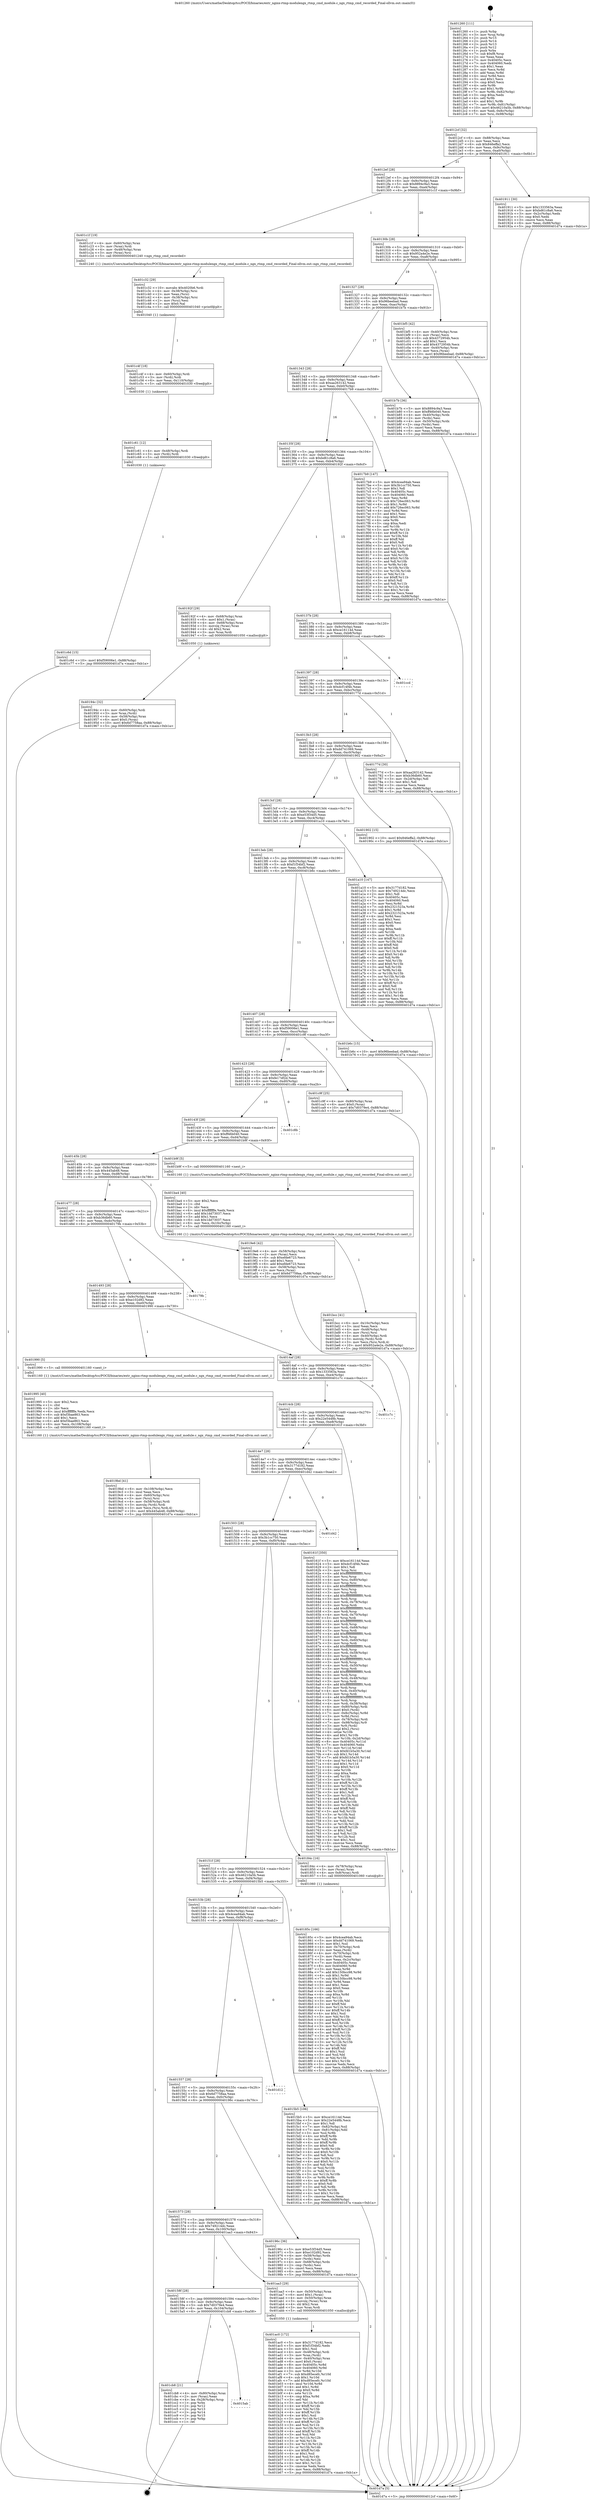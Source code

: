 digraph "0x401260" {
  label = "0x401260 (/mnt/c/Users/mathe/Desktop/tcc/POCII/binaries/extr_nginx-rtmp-modulengx_rtmp_cmd_module.c_ngx_rtmp_cmd_recorded_Final-ollvm.out::main(0))"
  labelloc = "t"
  node[shape=record]

  Entry [label="",width=0.3,height=0.3,shape=circle,fillcolor=black,style=filled]
  "0x4012cf" [label="{
     0x4012cf [32]\l
     | [instrs]\l
     &nbsp;&nbsp;0x4012cf \<+6\>: mov -0x88(%rbp),%eax\l
     &nbsp;&nbsp;0x4012d5 \<+2\>: mov %eax,%ecx\l
     &nbsp;&nbsp;0x4012d7 \<+6\>: sub $0x846effa2,%ecx\l
     &nbsp;&nbsp;0x4012dd \<+6\>: mov %eax,-0x9c(%rbp)\l
     &nbsp;&nbsp;0x4012e3 \<+6\>: mov %ecx,-0xa0(%rbp)\l
     &nbsp;&nbsp;0x4012e9 \<+6\>: je 0000000000401911 \<main+0x6b1\>\l
  }"]
  "0x401911" [label="{
     0x401911 [30]\l
     | [instrs]\l
     &nbsp;&nbsp;0x401911 \<+5\>: mov $0x1333563a,%eax\l
     &nbsp;&nbsp;0x401916 \<+5\>: mov $0xbd61c8a6,%ecx\l
     &nbsp;&nbsp;0x40191b \<+3\>: mov -0x2c(%rbp),%edx\l
     &nbsp;&nbsp;0x40191e \<+3\>: cmp $0x0,%edx\l
     &nbsp;&nbsp;0x401921 \<+3\>: cmove %ecx,%eax\l
     &nbsp;&nbsp;0x401924 \<+6\>: mov %eax,-0x88(%rbp)\l
     &nbsp;&nbsp;0x40192a \<+5\>: jmp 0000000000401d7a \<main+0xb1a\>\l
  }"]
  "0x4012ef" [label="{
     0x4012ef [28]\l
     | [instrs]\l
     &nbsp;&nbsp;0x4012ef \<+5\>: jmp 00000000004012f4 \<main+0x94\>\l
     &nbsp;&nbsp;0x4012f4 \<+6\>: mov -0x9c(%rbp),%eax\l
     &nbsp;&nbsp;0x4012fa \<+5\>: sub $0x8894c9a3,%eax\l
     &nbsp;&nbsp;0x4012ff \<+6\>: mov %eax,-0xa4(%rbp)\l
     &nbsp;&nbsp;0x401305 \<+6\>: je 0000000000401c1f \<main+0x9bf\>\l
  }"]
  Exit [label="",width=0.3,height=0.3,shape=circle,fillcolor=black,style=filled,peripheries=2]
  "0x401c1f" [label="{
     0x401c1f [19]\l
     | [instrs]\l
     &nbsp;&nbsp;0x401c1f \<+4\>: mov -0x60(%rbp),%rax\l
     &nbsp;&nbsp;0x401c23 \<+3\>: mov (%rax),%rdi\l
     &nbsp;&nbsp;0x401c26 \<+4\>: mov -0x48(%rbp),%rax\l
     &nbsp;&nbsp;0x401c2a \<+3\>: mov (%rax),%rsi\l
     &nbsp;&nbsp;0x401c2d \<+5\>: call 0000000000401240 \<ngx_rtmp_cmd_recorded\>\l
     | [calls]\l
     &nbsp;&nbsp;0x401240 \{1\} (/mnt/c/Users/mathe/Desktop/tcc/POCII/binaries/extr_nginx-rtmp-modulengx_rtmp_cmd_module.c_ngx_rtmp_cmd_recorded_Final-ollvm.out::ngx_rtmp_cmd_recorded)\l
  }"]
  "0x40130b" [label="{
     0x40130b [28]\l
     | [instrs]\l
     &nbsp;&nbsp;0x40130b \<+5\>: jmp 0000000000401310 \<main+0xb0\>\l
     &nbsp;&nbsp;0x401310 \<+6\>: mov -0x9c(%rbp),%eax\l
     &nbsp;&nbsp;0x401316 \<+5\>: sub $0x952a4e2e,%eax\l
     &nbsp;&nbsp;0x40131b \<+6\>: mov %eax,-0xa8(%rbp)\l
     &nbsp;&nbsp;0x401321 \<+6\>: je 0000000000401bf5 \<main+0x995\>\l
  }"]
  "0x4015ab" [label="{
     0x4015ab\l
  }", style=dashed]
  "0x401bf5" [label="{
     0x401bf5 [42]\l
     | [instrs]\l
     &nbsp;&nbsp;0x401bf5 \<+4\>: mov -0x40(%rbp),%rax\l
     &nbsp;&nbsp;0x401bf9 \<+2\>: mov (%rax),%ecx\l
     &nbsp;&nbsp;0x401bfb \<+6\>: sub $0x4372954b,%ecx\l
     &nbsp;&nbsp;0x401c01 \<+3\>: add $0x1,%ecx\l
     &nbsp;&nbsp;0x401c04 \<+6\>: add $0x4372954b,%ecx\l
     &nbsp;&nbsp;0x401c0a \<+4\>: mov -0x40(%rbp),%rax\l
     &nbsp;&nbsp;0x401c0e \<+2\>: mov %ecx,(%rax)\l
     &nbsp;&nbsp;0x401c10 \<+10\>: movl $0x96beebad,-0x88(%rbp)\l
     &nbsp;&nbsp;0x401c1a \<+5\>: jmp 0000000000401d7a \<main+0xb1a\>\l
  }"]
  "0x401327" [label="{
     0x401327 [28]\l
     | [instrs]\l
     &nbsp;&nbsp;0x401327 \<+5\>: jmp 000000000040132c \<main+0xcc\>\l
     &nbsp;&nbsp;0x40132c \<+6\>: mov -0x9c(%rbp),%eax\l
     &nbsp;&nbsp;0x401332 \<+5\>: sub $0x96beebad,%eax\l
     &nbsp;&nbsp;0x401337 \<+6\>: mov %eax,-0xac(%rbp)\l
     &nbsp;&nbsp;0x40133d \<+6\>: je 0000000000401b7b \<main+0x91b\>\l
  }"]
  "0x401cb8" [label="{
     0x401cb8 [21]\l
     | [instrs]\l
     &nbsp;&nbsp;0x401cb8 \<+4\>: mov -0x80(%rbp),%rax\l
     &nbsp;&nbsp;0x401cbc \<+2\>: mov (%rax),%eax\l
     &nbsp;&nbsp;0x401cbe \<+4\>: lea -0x28(%rbp),%rsp\l
     &nbsp;&nbsp;0x401cc2 \<+1\>: pop %rbx\l
     &nbsp;&nbsp;0x401cc3 \<+2\>: pop %r12\l
     &nbsp;&nbsp;0x401cc5 \<+2\>: pop %r13\l
     &nbsp;&nbsp;0x401cc7 \<+2\>: pop %r14\l
     &nbsp;&nbsp;0x401cc9 \<+2\>: pop %r15\l
     &nbsp;&nbsp;0x401ccb \<+1\>: pop %rbp\l
     &nbsp;&nbsp;0x401ccc \<+1\>: ret\l
  }"]
  "0x401b7b" [label="{
     0x401b7b [36]\l
     | [instrs]\l
     &nbsp;&nbsp;0x401b7b \<+5\>: mov $0x8894c9a3,%eax\l
     &nbsp;&nbsp;0x401b80 \<+5\>: mov $0xff46b040,%ecx\l
     &nbsp;&nbsp;0x401b85 \<+4\>: mov -0x40(%rbp),%rdx\l
     &nbsp;&nbsp;0x401b89 \<+2\>: mov (%rdx),%esi\l
     &nbsp;&nbsp;0x401b8b \<+4\>: mov -0x50(%rbp),%rdx\l
     &nbsp;&nbsp;0x401b8f \<+2\>: cmp (%rdx),%esi\l
     &nbsp;&nbsp;0x401b91 \<+3\>: cmovl %ecx,%eax\l
     &nbsp;&nbsp;0x401b94 \<+6\>: mov %eax,-0x88(%rbp)\l
     &nbsp;&nbsp;0x401b9a \<+5\>: jmp 0000000000401d7a \<main+0xb1a\>\l
  }"]
  "0x401343" [label="{
     0x401343 [28]\l
     | [instrs]\l
     &nbsp;&nbsp;0x401343 \<+5\>: jmp 0000000000401348 \<main+0xe8\>\l
     &nbsp;&nbsp;0x401348 \<+6\>: mov -0x9c(%rbp),%eax\l
     &nbsp;&nbsp;0x40134e \<+5\>: sub $0xaa263142,%eax\l
     &nbsp;&nbsp;0x401353 \<+6\>: mov %eax,-0xb0(%rbp)\l
     &nbsp;&nbsp;0x401359 \<+6\>: je 00000000004017b9 \<main+0x559\>\l
  }"]
  "0x401c6d" [label="{
     0x401c6d [15]\l
     | [instrs]\l
     &nbsp;&nbsp;0x401c6d \<+10\>: movl $0xf59006e1,-0x88(%rbp)\l
     &nbsp;&nbsp;0x401c77 \<+5\>: jmp 0000000000401d7a \<main+0xb1a\>\l
  }"]
  "0x4017b9" [label="{
     0x4017b9 [147]\l
     | [instrs]\l
     &nbsp;&nbsp;0x4017b9 \<+5\>: mov $0x4cea94ab,%eax\l
     &nbsp;&nbsp;0x4017be \<+5\>: mov $0x3b1cc750,%ecx\l
     &nbsp;&nbsp;0x4017c3 \<+2\>: mov $0x1,%dl\l
     &nbsp;&nbsp;0x4017c5 \<+7\>: mov 0x40405c,%esi\l
     &nbsp;&nbsp;0x4017cc \<+7\>: mov 0x404060,%edi\l
     &nbsp;&nbsp;0x4017d3 \<+3\>: mov %esi,%r8d\l
     &nbsp;&nbsp;0x4017d6 \<+7\>: sub $0x726ec063,%r8d\l
     &nbsp;&nbsp;0x4017dd \<+4\>: sub $0x1,%r8d\l
     &nbsp;&nbsp;0x4017e1 \<+7\>: add $0x726ec063,%r8d\l
     &nbsp;&nbsp;0x4017e8 \<+4\>: imul %r8d,%esi\l
     &nbsp;&nbsp;0x4017ec \<+3\>: and $0x1,%esi\l
     &nbsp;&nbsp;0x4017ef \<+3\>: cmp $0x0,%esi\l
     &nbsp;&nbsp;0x4017f2 \<+4\>: sete %r9b\l
     &nbsp;&nbsp;0x4017f6 \<+3\>: cmp $0xa,%edi\l
     &nbsp;&nbsp;0x4017f9 \<+4\>: setl %r10b\l
     &nbsp;&nbsp;0x4017fd \<+3\>: mov %r9b,%r11b\l
     &nbsp;&nbsp;0x401800 \<+4\>: xor $0xff,%r11b\l
     &nbsp;&nbsp;0x401804 \<+3\>: mov %r10b,%bl\l
     &nbsp;&nbsp;0x401807 \<+3\>: xor $0xff,%bl\l
     &nbsp;&nbsp;0x40180a \<+3\>: xor $0x0,%dl\l
     &nbsp;&nbsp;0x40180d \<+3\>: mov %r11b,%r14b\l
     &nbsp;&nbsp;0x401810 \<+4\>: and $0x0,%r14b\l
     &nbsp;&nbsp;0x401814 \<+3\>: and %dl,%r9b\l
     &nbsp;&nbsp;0x401817 \<+3\>: mov %bl,%r15b\l
     &nbsp;&nbsp;0x40181a \<+4\>: and $0x0,%r15b\l
     &nbsp;&nbsp;0x40181e \<+3\>: and %dl,%r10b\l
     &nbsp;&nbsp;0x401821 \<+3\>: or %r9b,%r14b\l
     &nbsp;&nbsp;0x401824 \<+3\>: or %r10b,%r15b\l
     &nbsp;&nbsp;0x401827 \<+3\>: xor %r15b,%r14b\l
     &nbsp;&nbsp;0x40182a \<+3\>: or %bl,%r11b\l
     &nbsp;&nbsp;0x40182d \<+4\>: xor $0xff,%r11b\l
     &nbsp;&nbsp;0x401831 \<+3\>: or $0x0,%dl\l
     &nbsp;&nbsp;0x401834 \<+3\>: and %dl,%r11b\l
     &nbsp;&nbsp;0x401837 \<+3\>: or %r11b,%r14b\l
     &nbsp;&nbsp;0x40183a \<+4\>: test $0x1,%r14b\l
     &nbsp;&nbsp;0x40183e \<+3\>: cmovne %ecx,%eax\l
     &nbsp;&nbsp;0x401841 \<+6\>: mov %eax,-0x88(%rbp)\l
     &nbsp;&nbsp;0x401847 \<+5\>: jmp 0000000000401d7a \<main+0xb1a\>\l
  }"]
  "0x40135f" [label="{
     0x40135f [28]\l
     | [instrs]\l
     &nbsp;&nbsp;0x40135f \<+5\>: jmp 0000000000401364 \<main+0x104\>\l
     &nbsp;&nbsp;0x401364 \<+6\>: mov -0x9c(%rbp),%eax\l
     &nbsp;&nbsp;0x40136a \<+5\>: sub $0xbd61c8a6,%eax\l
     &nbsp;&nbsp;0x40136f \<+6\>: mov %eax,-0xb4(%rbp)\l
     &nbsp;&nbsp;0x401375 \<+6\>: je 000000000040192f \<main+0x6cf\>\l
  }"]
  "0x401c61" [label="{
     0x401c61 [12]\l
     | [instrs]\l
     &nbsp;&nbsp;0x401c61 \<+4\>: mov -0x48(%rbp),%rdi\l
     &nbsp;&nbsp;0x401c65 \<+3\>: mov (%rdi),%rdi\l
     &nbsp;&nbsp;0x401c68 \<+5\>: call 0000000000401030 \<free@plt\>\l
     | [calls]\l
     &nbsp;&nbsp;0x401030 \{1\} (unknown)\l
  }"]
  "0x40192f" [label="{
     0x40192f [29]\l
     | [instrs]\l
     &nbsp;&nbsp;0x40192f \<+4\>: mov -0x68(%rbp),%rax\l
     &nbsp;&nbsp;0x401933 \<+6\>: movl $0x1,(%rax)\l
     &nbsp;&nbsp;0x401939 \<+4\>: mov -0x68(%rbp),%rax\l
     &nbsp;&nbsp;0x40193d \<+3\>: movslq (%rax),%rax\l
     &nbsp;&nbsp;0x401940 \<+4\>: shl $0x2,%rax\l
     &nbsp;&nbsp;0x401944 \<+3\>: mov %rax,%rdi\l
     &nbsp;&nbsp;0x401947 \<+5\>: call 0000000000401050 \<malloc@plt\>\l
     | [calls]\l
     &nbsp;&nbsp;0x401050 \{1\} (unknown)\l
  }"]
  "0x40137b" [label="{
     0x40137b [28]\l
     | [instrs]\l
     &nbsp;&nbsp;0x40137b \<+5\>: jmp 0000000000401380 \<main+0x120\>\l
     &nbsp;&nbsp;0x401380 \<+6\>: mov -0x9c(%rbp),%eax\l
     &nbsp;&nbsp;0x401386 \<+5\>: sub $0xce16114d,%eax\l
     &nbsp;&nbsp;0x40138b \<+6\>: mov %eax,-0xb8(%rbp)\l
     &nbsp;&nbsp;0x401391 \<+6\>: je 0000000000401ccd \<main+0xa6d\>\l
  }"]
  "0x401c4f" [label="{
     0x401c4f [18]\l
     | [instrs]\l
     &nbsp;&nbsp;0x401c4f \<+4\>: mov -0x60(%rbp),%rdi\l
     &nbsp;&nbsp;0x401c53 \<+3\>: mov (%rdi),%rdi\l
     &nbsp;&nbsp;0x401c56 \<+6\>: mov %eax,-0x110(%rbp)\l
     &nbsp;&nbsp;0x401c5c \<+5\>: call 0000000000401030 \<free@plt\>\l
     | [calls]\l
     &nbsp;&nbsp;0x401030 \{1\} (unknown)\l
  }"]
  "0x401ccd" [label="{
     0x401ccd\l
  }", style=dashed]
  "0x401397" [label="{
     0x401397 [28]\l
     | [instrs]\l
     &nbsp;&nbsp;0x401397 \<+5\>: jmp 000000000040139c \<main+0x13c\>\l
     &nbsp;&nbsp;0x40139c \<+6\>: mov -0x9c(%rbp),%eax\l
     &nbsp;&nbsp;0x4013a2 \<+5\>: sub $0xdcf14f4b,%eax\l
     &nbsp;&nbsp;0x4013a7 \<+6\>: mov %eax,-0xbc(%rbp)\l
     &nbsp;&nbsp;0x4013ad \<+6\>: je 000000000040177d \<main+0x51d\>\l
  }"]
  "0x401c32" [label="{
     0x401c32 [29]\l
     | [instrs]\l
     &nbsp;&nbsp;0x401c32 \<+10\>: movabs $0x4020b6,%rdi\l
     &nbsp;&nbsp;0x401c3c \<+4\>: mov -0x38(%rbp),%rsi\l
     &nbsp;&nbsp;0x401c40 \<+2\>: mov %eax,(%rsi)\l
     &nbsp;&nbsp;0x401c42 \<+4\>: mov -0x38(%rbp),%rsi\l
     &nbsp;&nbsp;0x401c46 \<+2\>: mov (%rsi),%esi\l
     &nbsp;&nbsp;0x401c48 \<+2\>: mov $0x0,%al\l
     &nbsp;&nbsp;0x401c4a \<+5\>: call 0000000000401040 \<printf@plt\>\l
     | [calls]\l
     &nbsp;&nbsp;0x401040 \{1\} (unknown)\l
  }"]
  "0x40177d" [label="{
     0x40177d [30]\l
     | [instrs]\l
     &nbsp;&nbsp;0x40177d \<+5\>: mov $0xaa263142,%eax\l
     &nbsp;&nbsp;0x401782 \<+5\>: mov $0xb36db60,%ecx\l
     &nbsp;&nbsp;0x401787 \<+3\>: mov -0x2d(%rbp),%dl\l
     &nbsp;&nbsp;0x40178a \<+3\>: test $0x1,%dl\l
     &nbsp;&nbsp;0x40178d \<+3\>: cmovne %ecx,%eax\l
     &nbsp;&nbsp;0x401790 \<+6\>: mov %eax,-0x88(%rbp)\l
     &nbsp;&nbsp;0x401796 \<+5\>: jmp 0000000000401d7a \<main+0xb1a\>\l
  }"]
  "0x4013b3" [label="{
     0x4013b3 [28]\l
     | [instrs]\l
     &nbsp;&nbsp;0x4013b3 \<+5\>: jmp 00000000004013b8 \<main+0x158\>\l
     &nbsp;&nbsp;0x4013b8 \<+6\>: mov -0x9c(%rbp),%eax\l
     &nbsp;&nbsp;0x4013be \<+5\>: sub $0xdd741069,%eax\l
     &nbsp;&nbsp;0x4013c3 \<+6\>: mov %eax,-0xc0(%rbp)\l
     &nbsp;&nbsp;0x4013c9 \<+6\>: je 0000000000401902 \<main+0x6a2\>\l
  }"]
  "0x401bcc" [label="{
     0x401bcc [41]\l
     | [instrs]\l
     &nbsp;&nbsp;0x401bcc \<+6\>: mov -0x10c(%rbp),%ecx\l
     &nbsp;&nbsp;0x401bd2 \<+3\>: imul %eax,%ecx\l
     &nbsp;&nbsp;0x401bd5 \<+4\>: mov -0x48(%rbp),%rsi\l
     &nbsp;&nbsp;0x401bd9 \<+3\>: mov (%rsi),%rsi\l
     &nbsp;&nbsp;0x401bdc \<+4\>: mov -0x40(%rbp),%rdi\l
     &nbsp;&nbsp;0x401be0 \<+3\>: movslq (%rdi),%rdi\l
     &nbsp;&nbsp;0x401be3 \<+3\>: mov %ecx,(%rsi,%rdi,4)\l
     &nbsp;&nbsp;0x401be6 \<+10\>: movl $0x952a4e2e,-0x88(%rbp)\l
     &nbsp;&nbsp;0x401bf0 \<+5\>: jmp 0000000000401d7a \<main+0xb1a\>\l
  }"]
  "0x401902" [label="{
     0x401902 [15]\l
     | [instrs]\l
     &nbsp;&nbsp;0x401902 \<+10\>: movl $0x846effa2,-0x88(%rbp)\l
     &nbsp;&nbsp;0x40190c \<+5\>: jmp 0000000000401d7a \<main+0xb1a\>\l
  }"]
  "0x4013cf" [label="{
     0x4013cf [28]\l
     | [instrs]\l
     &nbsp;&nbsp;0x4013cf \<+5\>: jmp 00000000004013d4 \<main+0x174\>\l
     &nbsp;&nbsp;0x4013d4 \<+6\>: mov -0x9c(%rbp),%eax\l
     &nbsp;&nbsp;0x4013da \<+5\>: sub $0xe53f34d5,%eax\l
     &nbsp;&nbsp;0x4013df \<+6\>: mov %eax,-0xc4(%rbp)\l
     &nbsp;&nbsp;0x4013e5 \<+6\>: je 0000000000401a10 \<main+0x7b0\>\l
  }"]
  "0x401ba4" [label="{
     0x401ba4 [40]\l
     | [instrs]\l
     &nbsp;&nbsp;0x401ba4 \<+5\>: mov $0x2,%ecx\l
     &nbsp;&nbsp;0x401ba9 \<+1\>: cltd\l
     &nbsp;&nbsp;0x401baa \<+2\>: idiv %ecx\l
     &nbsp;&nbsp;0x401bac \<+6\>: imul $0xfffffffe,%edx,%ecx\l
     &nbsp;&nbsp;0x401bb2 \<+6\>: add $0x1dd73037,%ecx\l
     &nbsp;&nbsp;0x401bb8 \<+3\>: add $0x1,%ecx\l
     &nbsp;&nbsp;0x401bbb \<+6\>: sub $0x1dd73037,%ecx\l
     &nbsp;&nbsp;0x401bc1 \<+6\>: mov %ecx,-0x10c(%rbp)\l
     &nbsp;&nbsp;0x401bc7 \<+5\>: call 0000000000401160 \<next_i\>\l
     | [calls]\l
     &nbsp;&nbsp;0x401160 \{1\} (/mnt/c/Users/mathe/Desktop/tcc/POCII/binaries/extr_nginx-rtmp-modulengx_rtmp_cmd_module.c_ngx_rtmp_cmd_recorded_Final-ollvm.out::next_i)\l
  }"]
  "0x401a10" [label="{
     0x401a10 [147]\l
     | [instrs]\l
     &nbsp;&nbsp;0x401a10 \<+5\>: mov $0x3177d182,%eax\l
     &nbsp;&nbsp;0x401a15 \<+5\>: mov $0x749214dc,%ecx\l
     &nbsp;&nbsp;0x401a1a \<+2\>: mov $0x1,%dl\l
     &nbsp;&nbsp;0x401a1c \<+7\>: mov 0x40405c,%esi\l
     &nbsp;&nbsp;0x401a23 \<+7\>: mov 0x404060,%edi\l
     &nbsp;&nbsp;0x401a2a \<+3\>: mov %esi,%r8d\l
     &nbsp;&nbsp;0x401a2d \<+7\>: sub $0x2321523a,%r8d\l
     &nbsp;&nbsp;0x401a34 \<+4\>: sub $0x1,%r8d\l
     &nbsp;&nbsp;0x401a38 \<+7\>: add $0x2321523a,%r8d\l
     &nbsp;&nbsp;0x401a3f \<+4\>: imul %r8d,%esi\l
     &nbsp;&nbsp;0x401a43 \<+3\>: and $0x1,%esi\l
     &nbsp;&nbsp;0x401a46 \<+3\>: cmp $0x0,%esi\l
     &nbsp;&nbsp;0x401a49 \<+4\>: sete %r9b\l
     &nbsp;&nbsp;0x401a4d \<+3\>: cmp $0xa,%edi\l
     &nbsp;&nbsp;0x401a50 \<+4\>: setl %r10b\l
     &nbsp;&nbsp;0x401a54 \<+3\>: mov %r9b,%r11b\l
     &nbsp;&nbsp;0x401a57 \<+4\>: xor $0xff,%r11b\l
     &nbsp;&nbsp;0x401a5b \<+3\>: mov %r10b,%bl\l
     &nbsp;&nbsp;0x401a5e \<+3\>: xor $0xff,%bl\l
     &nbsp;&nbsp;0x401a61 \<+3\>: xor $0x0,%dl\l
     &nbsp;&nbsp;0x401a64 \<+3\>: mov %r11b,%r14b\l
     &nbsp;&nbsp;0x401a67 \<+4\>: and $0x0,%r14b\l
     &nbsp;&nbsp;0x401a6b \<+3\>: and %dl,%r9b\l
     &nbsp;&nbsp;0x401a6e \<+3\>: mov %bl,%r15b\l
     &nbsp;&nbsp;0x401a71 \<+4\>: and $0x0,%r15b\l
     &nbsp;&nbsp;0x401a75 \<+3\>: and %dl,%r10b\l
     &nbsp;&nbsp;0x401a78 \<+3\>: or %r9b,%r14b\l
     &nbsp;&nbsp;0x401a7b \<+3\>: or %r10b,%r15b\l
     &nbsp;&nbsp;0x401a7e \<+3\>: xor %r15b,%r14b\l
     &nbsp;&nbsp;0x401a81 \<+3\>: or %bl,%r11b\l
     &nbsp;&nbsp;0x401a84 \<+4\>: xor $0xff,%r11b\l
     &nbsp;&nbsp;0x401a88 \<+3\>: or $0x0,%dl\l
     &nbsp;&nbsp;0x401a8b \<+3\>: and %dl,%r11b\l
     &nbsp;&nbsp;0x401a8e \<+3\>: or %r11b,%r14b\l
     &nbsp;&nbsp;0x401a91 \<+4\>: test $0x1,%r14b\l
     &nbsp;&nbsp;0x401a95 \<+3\>: cmovne %ecx,%eax\l
     &nbsp;&nbsp;0x401a98 \<+6\>: mov %eax,-0x88(%rbp)\l
     &nbsp;&nbsp;0x401a9e \<+5\>: jmp 0000000000401d7a \<main+0xb1a\>\l
  }"]
  "0x4013eb" [label="{
     0x4013eb [28]\l
     | [instrs]\l
     &nbsp;&nbsp;0x4013eb \<+5\>: jmp 00000000004013f0 \<main+0x190\>\l
     &nbsp;&nbsp;0x4013f0 \<+6\>: mov -0x9c(%rbp),%eax\l
     &nbsp;&nbsp;0x4013f6 \<+5\>: sub $0xf1f34bf2,%eax\l
     &nbsp;&nbsp;0x4013fb \<+6\>: mov %eax,-0xc8(%rbp)\l
     &nbsp;&nbsp;0x401401 \<+6\>: je 0000000000401b6c \<main+0x90c\>\l
  }"]
  "0x401ac0" [label="{
     0x401ac0 [172]\l
     | [instrs]\l
     &nbsp;&nbsp;0x401ac0 \<+5\>: mov $0x3177d182,%ecx\l
     &nbsp;&nbsp;0x401ac5 \<+5\>: mov $0xf1f34bf2,%edx\l
     &nbsp;&nbsp;0x401aca \<+3\>: mov $0x1,%sil\l
     &nbsp;&nbsp;0x401acd \<+4\>: mov -0x48(%rbp),%rdi\l
     &nbsp;&nbsp;0x401ad1 \<+3\>: mov %rax,(%rdi)\l
     &nbsp;&nbsp;0x401ad4 \<+4\>: mov -0x40(%rbp),%rax\l
     &nbsp;&nbsp;0x401ad8 \<+6\>: movl $0x0,(%rax)\l
     &nbsp;&nbsp;0x401ade \<+8\>: mov 0x40405c,%r8d\l
     &nbsp;&nbsp;0x401ae6 \<+8\>: mov 0x404060,%r9d\l
     &nbsp;&nbsp;0x401aee \<+3\>: mov %r8d,%r10d\l
     &nbsp;&nbsp;0x401af1 \<+7\>: sub $0xd85ecefc,%r10d\l
     &nbsp;&nbsp;0x401af8 \<+4\>: sub $0x1,%r10d\l
     &nbsp;&nbsp;0x401afc \<+7\>: add $0xd85ecefc,%r10d\l
     &nbsp;&nbsp;0x401b03 \<+4\>: imul %r10d,%r8d\l
     &nbsp;&nbsp;0x401b07 \<+4\>: and $0x1,%r8d\l
     &nbsp;&nbsp;0x401b0b \<+4\>: cmp $0x0,%r8d\l
     &nbsp;&nbsp;0x401b0f \<+4\>: sete %r11b\l
     &nbsp;&nbsp;0x401b13 \<+4\>: cmp $0xa,%r9d\l
     &nbsp;&nbsp;0x401b17 \<+3\>: setl %bl\l
     &nbsp;&nbsp;0x401b1a \<+3\>: mov %r11b,%r14b\l
     &nbsp;&nbsp;0x401b1d \<+4\>: xor $0xff,%r14b\l
     &nbsp;&nbsp;0x401b21 \<+3\>: mov %bl,%r15b\l
     &nbsp;&nbsp;0x401b24 \<+4\>: xor $0xff,%r15b\l
     &nbsp;&nbsp;0x401b28 \<+4\>: xor $0x1,%sil\l
     &nbsp;&nbsp;0x401b2c \<+3\>: mov %r14b,%r12b\l
     &nbsp;&nbsp;0x401b2f \<+4\>: and $0xff,%r12b\l
     &nbsp;&nbsp;0x401b33 \<+3\>: and %sil,%r11b\l
     &nbsp;&nbsp;0x401b36 \<+3\>: mov %r15b,%r13b\l
     &nbsp;&nbsp;0x401b39 \<+4\>: and $0xff,%r13b\l
     &nbsp;&nbsp;0x401b3d \<+3\>: and %sil,%bl\l
     &nbsp;&nbsp;0x401b40 \<+3\>: or %r11b,%r12b\l
     &nbsp;&nbsp;0x401b43 \<+3\>: or %bl,%r13b\l
     &nbsp;&nbsp;0x401b46 \<+3\>: xor %r13b,%r12b\l
     &nbsp;&nbsp;0x401b49 \<+3\>: or %r15b,%r14b\l
     &nbsp;&nbsp;0x401b4c \<+4\>: xor $0xff,%r14b\l
     &nbsp;&nbsp;0x401b50 \<+4\>: or $0x1,%sil\l
     &nbsp;&nbsp;0x401b54 \<+3\>: and %sil,%r14b\l
     &nbsp;&nbsp;0x401b57 \<+3\>: or %r14b,%r12b\l
     &nbsp;&nbsp;0x401b5a \<+4\>: test $0x1,%r12b\l
     &nbsp;&nbsp;0x401b5e \<+3\>: cmovne %edx,%ecx\l
     &nbsp;&nbsp;0x401b61 \<+6\>: mov %ecx,-0x88(%rbp)\l
     &nbsp;&nbsp;0x401b67 \<+5\>: jmp 0000000000401d7a \<main+0xb1a\>\l
  }"]
  "0x401b6c" [label="{
     0x401b6c [15]\l
     | [instrs]\l
     &nbsp;&nbsp;0x401b6c \<+10\>: movl $0x96beebad,-0x88(%rbp)\l
     &nbsp;&nbsp;0x401b76 \<+5\>: jmp 0000000000401d7a \<main+0xb1a\>\l
  }"]
  "0x401407" [label="{
     0x401407 [28]\l
     | [instrs]\l
     &nbsp;&nbsp;0x401407 \<+5\>: jmp 000000000040140c \<main+0x1ac\>\l
     &nbsp;&nbsp;0x40140c \<+6\>: mov -0x9c(%rbp),%eax\l
     &nbsp;&nbsp;0x401412 \<+5\>: sub $0xf59006e1,%eax\l
     &nbsp;&nbsp;0x401417 \<+6\>: mov %eax,-0xcc(%rbp)\l
     &nbsp;&nbsp;0x40141d \<+6\>: je 0000000000401c9f \<main+0xa3f\>\l
  }"]
  "0x40158f" [label="{
     0x40158f [28]\l
     | [instrs]\l
     &nbsp;&nbsp;0x40158f \<+5\>: jmp 0000000000401594 \<main+0x334\>\l
     &nbsp;&nbsp;0x401594 \<+6\>: mov -0x9c(%rbp),%eax\l
     &nbsp;&nbsp;0x40159a \<+5\>: sub $0x7d0379e4,%eax\l
     &nbsp;&nbsp;0x40159f \<+6\>: mov %eax,-0x104(%rbp)\l
     &nbsp;&nbsp;0x4015a5 \<+6\>: je 0000000000401cb8 \<main+0xa58\>\l
  }"]
  "0x401c9f" [label="{
     0x401c9f [25]\l
     | [instrs]\l
     &nbsp;&nbsp;0x401c9f \<+4\>: mov -0x80(%rbp),%rax\l
     &nbsp;&nbsp;0x401ca3 \<+6\>: movl $0x0,(%rax)\l
     &nbsp;&nbsp;0x401ca9 \<+10\>: movl $0x7d0379e4,-0x88(%rbp)\l
     &nbsp;&nbsp;0x401cb3 \<+5\>: jmp 0000000000401d7a \<main+0xb1a\>\l
  }"]
  "0x401423" [label="{
     0x401423 [28]\l
     | [instrs]\l
     &nbsp;&nbsp;0x401423 \<+5\>: jmp 0000000000401428 \<main+0x1c8\>\l
     &nbsp;&nbsp;0x401428 \<+6\>: mov -0x9c(%rbp),%eax\l
     &nbsp;&nbsp;0x40142e \<+5\>: sub $0xfe17df2d,%eax\l
     &nbsp;&nbsp;0x401433 \<+6\>: mov %eax,-0xd0(%rbp)\l
     &nbsp;&nbsp;0x401439 \<+6\>: je 0000000000401c8b \<main+0xa2b\>\l
  }"]
  "0x401aa3" [label="{
     0x401aa3 [29]\l
     | [instrs]\l
     &nbsp;&nbsp;0x401aa3 \<+4\>: mov -0x50(%rbp),%rax\l
     &nbsp;&nbsp;0x401aa7 \<+6\>: movl $0x1,(%rax)\l
     &nbsp;&nbsp;0x401aad \<+4\>: mov -0x50(%rbp),%rax\l
     &nbsp;&nbsp;0x401ab1 \<+3\>: movslq (%rax),%rax\l
     &nbsp;&nbsp;0x401ab4 \<+4\>: shl $0x2,%rax\l
     &nbsp;&nbsp;0x401ab8 \<+3\>: mov %rax,%rdi\l
     &nbsp;&nbsp;0x401abb \<+5\>: call 0000000000401050 \<malloc@plt\>\l
     | [calls]\l
     &nbsp;&nbsp;0x401050 \{1\} (unknown)\l
  }"]
  "0x401c8b" [label="{
     0x401c8b\l
  }", style=dashed]
  "0x40143f" [label="{
     0x40143f [28]\l
     | [instrs]\l
     &nbsp;&nbsp;0x40143f \<+5\>: jmp 0000000000401444 \<main+0x1e4\>\l
     &nbsp;&nbsp;0x401444 \<+6\>: mov -0x9c(%rbp),%eax\l
     &nbsp;&nbsp;0x40144a \<+5\>: sub $0xff46b040,%eax\l
     &nbsp;&nbsp;0x40144f \<+6\>: mov %eax,-0xd4(%rbp)\l
     &nbsp;&nbsp;0x401455 \<+6\>: je 0000000000401b9f \<main+0x93f\>\l
  }"]
  "0x4019bd" [label="{
     0x4019bd [41]\l
     | [instrs]\l
     &nbsp;&nbsp;0x4019bd \<+6\>: mov -0x108(%rbp),%ecx\l
     &nbsp;&nbsp;0x4019c3 \<+3\>: imul %eax,%ecx\l
     &nbsp;&nbsp;0x4019c6 \<+4\>: mov -0x60(%rbp),%rsi\l
     &nbsp;&nbsp;0x4019ca \<+3\>: mov (%rsi),%rsi\l
     &nbsp;&nbsp;0x4019cd \<+4\>: mov -0x58(%rbp),%rdi\l
     &nbsp;&nbsp;0x4019d1 \<+3\>: movslq (%rdi),%rdi\l
     &nbsp;&nbsp;0x4019d4 \<+3\>: mov %ecx,(%rsi,%rdi,4)\l
     &nbsp;&nbsp;0x4019d7 \<+10\>: movl $0x445ab48,-0x88(%rbp)\l
     &nbsp;&nbsp;0x4019e1 \<+5\>: jmp 0000000000401d7a \<main+0xb1a\>\l
  }"]
  "0x401b9f" [label="{
     0x401b9f [5]\l
     | [instrs]\l
     &nbsp;&nbsp;0x401b9f \<+5\>: call 0000000000401160 \<next_i\>\l
     | [calls]\l
     &nbsp;&nbsp;0x401160 \{1\} (/mnt/c/Users/mathe/Desktop/tcc/POCII/binaries/extr_nginx-rtmp-modulengx_rtmp_cmd_module.c_ngx_rtmp_cmd_recorded_Final-ollvm.out::next_i)\l
  }"]
  "0x40145b" [label="{
     0x40145b [28]\l
     | [instrs]\l
     &nbsp;&nbsp;0x40145b \<+5\>: jmp 0000000000401460 \<main+0x200\>\l
     &nbsp;&nbsp;0x401460 \<+6\>: mov -0x9c(%rbp),%eax\l
     &nbsp;&nbsp;0x401466 \<+5\>: sub $0x445ab48,%eax\l
     &nbsp;&nbsp;0x40146b \<+6\>: mov %eax,-0xd8(%rbp)\l
     &nbsp;&nbsp;0x401471 \<+6\>: je 00000000004019e6 \<main+0x786\>\l
  }"]
  "0x401995" [label="{
     0x401995 [40]\l
     | [instrs]\l
     &nbsp;&nbsp;0x401995 \<+5\>: mov $0x2,%ecx\l
     &nbsp;&nbsp;0x40199a \<+1\>: cltd\l
     &nbsp;&nbsp;0x40199b \<+2\>: idiv %ecx\l
     &nbsp;&nbsp;0x40199d \<+6\>: imul $0xfffffffe,%edx,%ecx\l
     &nbsp;&nbsp;0x4019a3 \<+6\>: sub $0xf3bae863,%ecx\l
     &nbsp;&nbsp;0x4019a9 \<+3\>: add $0x1,%ecx\l
     &nbsp;&nbsp;0x4019ac \<+6\>: add $0xf3bae863,%ecx\l
     &nbsp;&nbsp;0x4019b2 \<+6\>: mov %ecx,-0x108(%rbp)\l
     &nbsp;&nbsp;0x4019b8 \<+5\>: call 0000000000401160 \<next_i\>\l
     | [calls]\l
     &nbsp;&nbsp;0x401160 \{1\} (/mnt/c/Users/mathe/Desktop/tcc/POCII/binaries/extr_nginx-rtmp-modulengx_rtmp_cmd_module.c_ngx_rtmp_cmd_recorded_Final-ollvm.out::next_i)\l
  }"]
  "0x4019e6" [label="{
     0x4019e6 [42]\l
     | [instrs]\l
     &nbsp;&nbsp;0x4019e6 \<+4\>: mov -0x58(%rbp),%rax\l
     &nbsp;&nbsp;0x4019ea \<+2\>: mov (%rax),%ecx\l
     &nbsp;&nbsp;0x4019ec \<+6\>: sub $0xefde6723,%ecx\l
     &nbsp;&nbsp;0x4019f2 \<+3\>: add $0x1,%ecx\l
     &nbsp;&nbsp;0x4019f5 \<+6\>: add $0xefde6723,%ecx\l
     &nbsp;&nbsp;0x4019fb \<+4\>: mov -0x58(%rbp),%rax\l
     &nbsp;&nbsp;0x4019ff \<+2\>: mov %ecx,(%rax)\l
     &nbsp;&nbsp;0x401a01 \<+10\>: movl $0x6d7758aa,-0x88(%rbp)\l
     &nbsp;&nbsp;0x401a0b \<+5\>: jmp 0000000000401d7a \<main+0xb1a\>\l
  }"]
  "0x401477" [label="{
     0x401477 [28]\l
     | [instrs]\l
     &nbsp;&nbsp;0x401477 \<+5\>: jmp 000000000040147c \<main+0x21c\>\l
     &nbsp;&nbsp;0x40147c \<+6\>: mov -0x9c(%rbp),%eax\l
     &nbsp;&nbsp;0x401482 \<+5\>: sub $0xb36db60,%eax\l
     &nbsp;&nbsp;0x401487 \<+6\>: mov %eax,-0xdc(%rbp)\l
     &nbsp;&nbsp;0x40148d \<+6\>: je 000000000040179b \<main+0x53b\>\l
  }"]
  "0x401573" [label="{
     0x401573 [28]\l
     | [instrs]\l
     &nbsp;&nbsp;0x401573 \<+5\>: jmp 0000000000401578 \<main+0x318\>\l
     &nbsp;&nbsp;0x401578 \<+6\>: mov -0x9c(%rbp),%eax\l
     &nbsp;&nbsp;0x40157e \<+5\>: sub $0x749214dc,%eax\l
     &nbsp;&nbsp;0x401583 \<+6\>: mov %eax,-0x100(%rbp)\l
     &nbsp;&nbsp;0x401589 \<+6\>: je 0000000000401aa3 \<main+0x843\>\l
  }"]
  "0x40179b" [label="{
     0x40179b\l
  }", style=dashed]
  "0x401493" [label="{
     0x401493 [28]\l
     | [instrs]\l
     &nbsp;&nbsp;0x401493 \<+5\>: jmp 0000000000401498 \<main+0x238\>\l
     &nbsp;&nbsp;0x401498 \<+6\>: mov -0x9c(%rbp),%eax\l
     &nbsp;&nbsp;0x40149e \<+5\>: sub $0xe102d92,%eax\l
     &nbsp;&nbsp;0x4014a3 \<+6\>: mov %eax,-0xe0(%rbp)\l
     &nbsp;&nbsp;0x4014a9 \<+6\>: je 0000000000401990 \<main+0x730\>\l
  }"]
  "0x40196c" [label="{
     0x40196c [36]\l
     | [instrs]\l
     &nbsp;&nbsp;0x40196c \<+5\>: mov $0xe53f34d5,%eax\l
     &nbsp;&nbsp;0x401971 \<+5\>: mov $0xe102d92,%ecx\l
     &nbsp;&nbsp;0x401976 \<+4\>: mov -0x58(%rbp),%rdx\l
     &nbsp;&nbsp;0x40197a \<+2\>: mov (%rdx),%esi\l
     &nbsp;&nbsp;0x40197c \<+4\>: mov -0x68(%rbp),%rdx\l
     &nbsp;&nbsp;0x401980 \<+2\>: cmp (%rdx),%esi\l
     &nbsp;&nbsp;0x401982 \<+3\>: cmovl %ecx,%eax\l
     &nbsp;&nbsp;0x401985 \<+6\>: mov %eax,-0x88(%rbp)\l
     &nbsp;&nbsp;0x40198b \<+5\>: jmp 0000000000401d7a \<main+0xb1a\>\l
  }"]
  "0x401990" [label="{
     0x401990 [5]\l
     | [instrs]\l
     &nbsp;&nbsp;0x401990 \<+5\>: call 0000000000401160 \<next_i\>\l
     | [calls]\l
     &nbsp;&nbsp;0x401160 \{1\} (/mnt/c/Users/mathe/Desktop/tcc/POCII/binaries/extr_nginx-rtmp-modulengx_rtmp_cmd_module.c_ngx_rtmp_cmd_recorded_Final-ollvm.out::next_i)\l
  }"]
  "0x4014af" [label="{
     0x4014af [28]\l
     | [instrs]\l
     &nbsp;&nbsp;0x4014af \<+5\>: jmp 00000000004014b4 \<main+0x254\>\l
     &nbsp;&nbsp;0x4014b4 \<+6\>: mov -0x9c(%rbp),%eax\l
     &nbsp;&nbsp;0x4014ba \<+5\>: sub $0x1333563a,%eax\l
     &nbsp;&nbsp;0x4014bf \<+6\>: mov %eax,-0xe4(%rbp)\l
     &nbsp;&nbsp;0x4014c5 \<+6\>: je 0000000000401c7c \<main+0xa1c\>\l
  }"]
  "0x401557" [label="{
     0x401557 [28]\l
     | [instrs]\l
     &nbsp;&nbsp;0x401557 \<+5\>: jmp 000000000040155c \<main+0x2fc\>\l
     &nbsp;&nbsp;0x40155c \<+6\>: mov -0x9c(%rbp),%eax\l
     &nbsp;&nbsp;0x401562 \<+5\>: sub $0x6d7758aa,%eax\l
     &nbsp;&nbsp;0x401567 \<+6\>: mov %eax,-0xfc(%rbp)\l
     &nbsp;&nbsp;0x40156d \<+6\>: je 000000000040196c \<main+0x70c\>\l
  }"]
  "0x401c7c" [label="{
     0x401c7c\l
  }", style=dashed]
  "0x4014cb" [label="{
     0x4014cb [28]\l
     | [instrs]\l
     &nbsp;&nbsp;0x4014cb \<+5\>: jmp 00000000004014d0 \<main+0x270\>\l
     &nbsp;&nbsp;0x4014d0 \<+6\>: mov -0x9c(%rbp),%eax\l
     &nbsp;&nbsp;0x4014d6 \<+5\>: sub $0x22e5448b,%eax\l
     &nbsp;&nbsp;0x4014db \<+6\>: mov %eax,-0xe8(%rbp)\l
     &nbsp;&nbsp;0x4014e1 \<+6\>: je 000000000040161f \<main+0x3bf\>\l
  }"]
  "0x401d12" [label="{
     0x401d12\l
  }", style=dashed]
  "0x40161f" [label="{
     0x40161f [350]\l
     | [instrs]\l
     &nbsp;&nbsp;0x40161f \<+5\>: mov $0xce16114d,%eax\l
     &nbsp;&nbsp;0x401624 \<+5\>: mov $0xdcf14f4b,%ecx\l
     &nbsp;&nbsp;0x401629 \<+2\>: mov $0x1,%dl\l
     &nbsp;&nbsp;0x40162b \<+3\>: mov %rsp,%rsi\l
     &nbsp;&nbsp;0x40162e \<+4\>: add $0xfffffffffffffff0,%rsi\l
     &nbsp;&nbsp;0x401632 \<+3\>: mov %rsi,%rsp\l
     &nbsp;&nbsp;0x401635 \<+4\>: mov %rsi,-0x80(%rbp)\l
     &nbsp;&nbsp;0x401639 \<+3\>: mov %rsp,%rsi\l
     &nbsp;&nbsp;0x40163c \<+4\>: add $0xfffffffffffffff0,%rsi\l
     &nbsp;&nbsp;0x401640 \<+3\>: mov %rsi,%rsp\l
     &nbsp;&nbsp;0x401643 \<+3\>: mov %rsp,%rdi\l
     &nbsp;&nbsp;0x401646 \<+4\>: add $0xfffffffffffffff0,%rdi\l
     &nbsp;&nbsp;0x40164a \<+3\>: mov %rdi,%rsp\l
     &nbsp;&nbsp;0x40164d \<+4\>: mov %rdi,-0x78(%rbp)\l
     &nbsp;&nbsp;0x401651 \<+3\>: mov %rsp,%rdi\l
     &nbsp;&nbsp;0x401654 \<+4\>: add $0xfffffffffffffff0,%rdi\l
     &nbsp;&nbsp;0x401658 \<+3\>: mov %rdi,%rsp\l
     &nbsp;&nbsp;0x40165b \<+4\>: mov %rdi,-0x70(%rbp)\l
     &nbsp;&nbsp;0x40165f \<+3\>: mov %rsp,%rdi\l
     &nbsp;&nbsp;0x401662 \<+4\>: add $0xfffffffffffffff0,%rdi\l
     &nbsp;&nbsp;0x401666 \<+3\>: mov %rdi,%rsp\l
     &nbsp;&nbsp;0x401669 \<+4\>: mov %rdi,-0x68(%rbp)\l
     &nbsp;&nbsp;0x40166d \<+3\>: mov %rsp,%rdi\l
     &nbsp;&nbsp;0x401670 \<+4\>: add $0xfffffffffffffff0,%rdi\l
     &nbsp;&nbsp;0x401674 \<+3\>: mov %rdi,%rsp\l
     &nbsp;&nbsp;0x401677 \<+4\>: mov %rdi,-0x60(%rbp)\l
     &nbsp;&nbsp;0x40167b \<+3\>: mov %rsp,%rdi\l
     &nbsp;&nbsp;0x40167e \<+4\>: add $0xfffffffffffffff0,%rdi\l
     &nbsp;&nbsp;0x401682 \<+3\>: mov %rdi,%rsp\l
     &nbsp;&nbsp;0x401685 \<+4\>: mov %rdi,-0x58(%rbp)\l
     &nbsp;&nbsp;0x401689 \<+3\>: mov %rsp,%rdi\l
     &nbsp;&nbsp;0x40168c \<+4\>: add $0xfffffffffffffff0,%rdi\l
     &nbsp;&nbsp;0x401690 \<+3\>: mov %rdi,%rsp\l
     &nbsp;&nbsp;0x401693 \<+4\>: mov %rdi,-0x50(%rbp)\l
     &nbsp;&nbsp;0x401697 \<+3\>: mov %rsp,%rdi\l
     &nbsp;&nbsp;0x40169a \<+4\>: add $0xfffffffffffffff0,%rdi\l
     &nbsp;&nbsp;0x40169e \<+3\>: mov %rdi,%rsp\l
     &nbsp;&nbsp;0x4016a1 \<+4\>: mov %rdi,-0x48(%rbp)\l
     &nbsp;&nbsp;0x4016a5 \<+3\>: mov %rsp,%rdi\l
     &nbsp;&nbsp;0x4016a8 \<+4\>: add $0xfffffffffffffff0,%rdi\l
     &nbsp;&nbsp;0x4016ac \<+3\>: mov %rdi,%rsp\l
     &nbsp;&nbsp;0x4016af \<+4\>: mov %rdi,-0x40(%rbp)\l
     &nbsp;&nbsp;0x4016b3 \<+3\>: mov %rsp,%rdi\l
     &nbsp;&nbsp;0x4016b6 \<+4\>: add $0xfffffffffffffff0,%rdi\l
     &nbsp;&nbsp;0x4016ba \<+3\>: mov %rdi,%rsp\l
     &nbsp;&nbsp;0x4016bd \<+4\>: mov %rdi,-0x38(%rbp)\l
     &nbsp;&nbsp;0x4016c1 \<+4\>: mov -0x80(%rbp),%rdi\l
     &nbsp;&nbsp;0x4016c5 \<+6\>: movl $0x0,(%rdi)\l
     &nbsp;&nbsp;0x4016cb \<+7\>: mov -0x8c(%rbp),%r8d\l
     &nbsp;&nbsp;0x4016d2 \<+3\>: mov %r8d,(%rsi)\l
     &nbsp;&nbsp;0x4016d5 \<+4\>: mov -0x78(%rbp),%rdi\l
     &nbsp;&nbsp;0x4016d9 \<+7\>: mov -0x98(%rbp),%r9\l
     &nbsp;&nbsp;0x4016e0 \<+3\>: mov %r9,(%rdi)\l
     &nbsp;&nbsp;0x4016e3 \<+3\>: cmpl $0x2,(%rsi)\l
     &nbsp;&nbsp;0x4016e6 \<+4\>: setne %r10b\l
     &nbsp;&nbsp;0x4016ea \<+4\>: and $0x1,%r10b\l
     &nbsp;&nbsp;0x4016ee \<+4\>: mov %r10b,-0x2d(%rbp)\l
     &nbsp;&nbsp;0x4016f2 \<+8\>: mov 0x40405c,%r11d\l
     &nbsp;&nbsp;0x4016fa \<+7\>: mov 0x404060,%ebx\l
     &nbsp;&nbsp;0x401701 \<+3\>: mov %r11d,%r14d\l
     &nbsp;&nbsp;0x401704 \<+7\>: sub $0xfd1b5a30,%r14d\l
     &nbsp;&nbsp;0x40170b \<+4\>: sub $0x1,%r14d\l
     &nbsp;&nbsp;0x40170f \<+7\>: add $0xfd1b5a30,%r14d\l
     &nbsp;&nbsp;0x401716 \<+4\>: imul %r14d,%r11d\l
     &nbsp;&nbsp;0x40171a \<+4\>: and $0x1,%r11d\l
     &nbsp;&nbsp;0x40171e \<+4\>: cmp $0x0,%r11d\l
     &nbsp;&nbsp;0x401722 \<+4\>: sete %r10b\l
     &nbsp;&nbsp;0x401726 \<+3\>: cmp $0xa,%ebx\l
     &nbsp;&nbsp;0x401729 \<+4\>: setl %r15b\l
     &nbsp;&nbsp;0x40172d \<+3\>: mov %r10b,%r12b\l
     &nbsp;&nbsp;0x401730 \<+4\>: xor $0xff,%r12b\l
     &nbsp;&nbsp;0x401734 \<+3\>: mov %r15b,%r13b\l
     &nbsp;&nbsp;0x401737 \<+4\>: xor $0xff,%r13b\l
     &nbsp;&nbsp;0x40173b \<+3\>: xor $0x1,%dl\l
     &nbsp;&nbsp;0x40173e \<+3\>: mov %r12b,%sil\l
     &nbsp;&nbsp;0x401741 \<+4\>: and $0xff,%sil\l
     &nbsp;&nbsp;0x401745 \<+3\>: and %dl,%r10b\l
     &nbsp;&nbsp;0x401748 \<+3\>: mov %r13b,%dil\l
     &nbsp;&nbsp;0x40174b \<+4\>: and $0xff,%dil\l
     &nbsp;&nbsp;0x40174f \<+3\>: and %dl,%r15b\l
     &nbsp;&nbsp;0x401752 \<+3\>: or %r10b,%sil\l
     &nbsp;&nbsp;0x401755 \<+3\>: or %r15b,%dil\l
     &nbsp;&nbsp;0x401758 \<+3\>: xor %dil,%sil\l
     &nbsp;&nbsp;0x40175b \<+3\>: or %r13b,%r12b\l
     &nbsp;&nbsp;0x40175e \<+4\>: xor $0xff,%r12b\l
     &nbsp;&nbsp;0x401762 \<+3\>: or $0x1,%dl\l
     &nbsp;&nbsp;0x401765 \<+3\>: and %dl,%r12b\l
     &nbsp;&nbsp;0x401768 \<+3\>: or %r12b,%sil\l
     &nbsp;&nbsp;0x40176b \<+4\>: test $0x1,%sil\l
     &nbsp;&nbsp;0x40176f \<+3\>: cmovne %ecx,%eax\l
     &nbsp;&nbsp;0x401772 \<+6\>: mov %eax,-0x88(%rbp)\l
     &nbsp;&nbsp;0x401778 \<+5\>: jmp 0000000000401d7a \<main+0xb1a\>\l
  }"]
  "0x4014e7" [label="{
     0x4014e7 [28]\l
     | [instrs]\l
     &nbsp;&nbsp;0x4014e7 \<+5\>: jmp 00000000004014ec \<main+0x28c\>\l
     &nbsp;&nbsp;0x4014ec \<+6\>: mov -0x9c(%rbp),%eax\l
     &nbsp;&nbsp;0x4014f2 \<+5\>: sub $0x3177d182,%eax\l
     &nbsp;&nbsp;0x4014f7 \<+6\>: mov %eax,-0xec(%rbp)\l
     &nbsp;&nbsp;0x4014fd \<+6\>: je 0000000000401d42 \<main+0xae2\>\l
  }"]
  "0x40194c" [label="{
     0x40194c [32]\l
     | [instrs]\l
     &nbsp;&nbsp;0x40194c \<+4\>: mov -0x60(%rbp),%rdi\l
     &nbsp;&nbsp;0x401950 \<+3\>: mov %rax,(%rdi)\l
     &nbsp;&nbsp;0x401953 \<+4\>: mov -0x58(%rbp),%rax\l
     &nbsp;&nbsp;0x401957 \<+6\>: movl $0x0,(%rax)\l
     &nbsp;&nbsp;0x40195d \<+10\>: movl $0x6d7758aa,-0x88(%rbp)\l
     &nbsp;&nbsp;0x401967 \<+5\>: jmp 0000000000401d7a \<main+0xb1a\>\l
  }"]
  "0x401d42" [label="{
     0x401d42\l
  }", style=dashed]
  "0x401503" [label="{
     0x401503 [28]\l
     | [instrs]\l
     &nbsp;&nbsp;0x401503 \<+5\>: jmp 0000000000401508 \<main+0x2a8\>\l
     &nbsp;&nbsp;0x401508 \<+6\>: mov -0x9c(%rbp),%eax\l
     &nbsp;&nbsp;0x40150e \<+5\>: sub $0x3b1cc750,%eax\l
     &nbsp;&nbsp;0x401513 \<+6\>: mov %eax,-0xf0(%rbp)\l
     &nbsp;&nbsp;0x401519 \<+6\>: je 000000000040184c \<main+0x5ec\>\l
  }"]
  "0x40185c" [label="{
     0x40185c [166]\l
     | [instrs]\l
     &nbsp;&nbsp;0x40185c \<+5\>: mov $0x4cea94ab,%ecx\l
     &nbsp;&nbsp;0x401861 \<+5\>: mov $0xdd741069,%edx\l
     &nbsp;&nbsp;0x401866 \<+3\>: mov $0x1,%sil\l
     &nbsp;&nbsp;0x401869 \<+4\>: mov -0x70(%rbp),%rdi\l
     &nbsp;&nbsp;0x40186d \<+2\>: mov %eax,(%rdi)\l
     &nbsp;&nbsp;0x40186f \<+4\>: mov -0x70(%rbp),%rdi\l
     &nbsp;&nbsp;0x401873 \<+2\>: mov (%rdi),%eax\l
     &nbsp;&nbsp;0x401875 \<+3\>: mov %eax,-0x2c(%rbp)\l
     &nbsp;&nbsp;0x401878 \<+7\>: mov 0x40405c,%eax\l
     &nbsp;&nbsp;0x40187f \<+8\>: mov 0x404060,%r8d\l
     &nbsp;&nbsp;0x401887 \<+3\>: mov %eax,%r9d\l
     &nbsp;&nbsp;0x40188a \<+7\>: add $0x150bcc98,%r9d\l
     &nbsp;&nbsp;0x401891 \<+4\>: sub $0x1,%r9d\l
     &nbsp;&nbsp;0x401895 \<+7\>: sub $0x150bcc98,%r9d\l
     &nbsp;&nbsp;0x40189c \<+4\>: imul %r9d,%eax\l
     &nbsp;&nbsp;0x4018a0 \<+3\>: and $0x1,%eax\l
     &nbsp;&nbsp;0x4018a3 \<+3\>: cmp $0x0,%eax\l
     &nbsp;&nbsp;0x4018a6 \<+4\>: sete %r10b\l
     &nbsp;&nbsp;0x4018aa \<+4\>: cmp $0xa,%r8d\l
     &nbsp;&nbsp;0x4018ae \<+4\>: setl %r11b\l
     &nbsp;&nbsp;0x4018b2 \<+3\>: mov %r10b,%bl\l
     &nbsp;&nbsp;0x4018b5 \<+3\>: xor $0xff,%bl\l
     &nbsp;&nbsp;0x4018b8 \<+3\>: mov %r11b,%r14b\l
     &nbsp;&nbsp;0x4018bb \<+4\>: xor $0xff,%r14b\l
     &nbsp;&nbsp;0x4018bf \<+4\>: xor $0x1,%sil\l
     &nbsp;&nbsp;0x4018c3 \<+3\>: mov %bl,%r15b\l
     &nbsp;&nbsp;0x4018c6 \<+4\>: and $0xff,%r15b\l
     &nbsp;&nbsp;0x4018ca \<+3\>: and %sil,%r10b\l
     &nbsp;&nbsp;0x4018cd \<+3\>: mov %r14b,%r12b\l
     &nbsp;&nbsp;0x4018d0 \<+4\>: and $0xff,%r12b\l
     &nbsp;&nbsp;0x4018d4 \<+3\>: and %sil,%r11b\l
     &nbsp;&nbsp;0x4018d7 \<+3\>: or %r10b,%r15b\l
     &nbsp;&nbsp;0x4018da \<+3\>: or %r11b,%r12b\l
     &nbsp;&nbsp;0x4018dd \<+3\>: xor %r12b,%r15b\l
     &nbsp;&nbsp;0x4018e0 \<+3\>: or %r14b,%bl\l
     &nbsp;&nbsp;0x4018e3 \<+3\>: xor $0xff,%bl\l
     &nbsp;&nbsp;0x4018e6 \<+4\>: or $0x1,%sil\l
     &nbsp;&nbsp;0x4018ea \<+3\>: and %sil,%bl\l
     &nbsp;&nbsp;0x4018ed \<+3\>: or %bl,%r15b\l
     &nbsp;&nbsp;0x4018f0 \<+4\>: test $0x1,%r15b\l
     &nbsp;&nbsp;0x4018f4 \<+3\>: cmovne %edx,%ecx\l
     &nbsp;&nbsp;0x4018f7 \<+6\>: mov %ecx,-0x88(%rbp)\l
     &nbsp;&nbsp;0x4018fd \<+5\>: jmp 0000000000401d7a \<main+0xb1a\>\l
  }"]
  "0x40184c" [label="{
     0x40184c [16]\l
     | [instrs]\l
     &nbsp;&nbsp;0x40184c \<+4\>: mov -0x78(%rbp),%rax\l
     &nbsp;&nbsp;0x401850 \<+3\>: mov (%rax),%rax\l
     &nbsp;&nbsp;0x401853 \<+4\>: mov 0x8(%rax),%rdi\l
     &nbsp;&nbsp;0x401857 \<+5\>: call 0000000000401060 \<atoi@plt\>\l
     | [calls]\l
     &nbsp;&nbsp;0x401060 \{1\} (unknown)\l
  }"]
  "0x40151f" [label="{
     0x40151f [28]\l
     | [instrs]\l
     &nbsp;&nbsp;0x40151f \<+5\>: jmp 0000000000401524 \<main+0x2c4\>\l
     &nbsp;&nbsp;0x401524 \<+6\>: mov -0x9c(%rbp),%eax\l
     &nbsp;&nbsp;0x40152a \<+5\>: sub $0x46210a5b,%eax\l
     &nbsp;&nbsp;0x40152f \<+6\>: mov %eax,-0xf4(%rbp)\l
     &nbsp;&nbsp;0x401535 \<+6\>: je 00000000004015b5 \<main+0x355\>\l
  }"]
  "0x401260" [label="{
     0x401260 [111]\l
     | [instrs]\l
     &nbsp;&nbsp;0x401260 \<+1\>: push %rbp\l
     &nbsp;&nbsp;0x401261 \<+3\>: mov %rsp,%rbp\l
     &nbsp;&nbsp;0x401264 \<+2\>: push %r15\l
     &nbsp;&nbsp;0x401266 \<+2\>: push %r14\l
     &nbsp;&nbsp;0x401268 \<+2\>: push %r13\l
     &nbsp;&nbsp;0x40126a \<+2\>: push %r12\l
     &nbsp;&nbsp;0x40126c \<+1\>: push %rbx\l
     &nbsp;&nbsp;0x40126d \<+7\>: sub $0xf8,%rsp\l
     &nbsp;&nbsp;0x401274 \<+2\>: xor %eax,%eax\l
     &nbsp;&nbsp;0x401276 \<+7\>: mov 0x40405c,%ecx\l
     &nbsp;&nbsp;0x40127d \<+7\>: mov 0x404060,%edx\l
     &nbsp;&nbsp;0x401284 \<+3\>: sub $0x1,%eax\l
     &nbsp;&nbsp;0x401287 \<+3\>: mov %ecx,%r8d\l
     &nbsp;&nbsp;0x40128a \<+3\>: add %eax,%r8d\l
     &nbsp;&nbsp;0x40128d \<+4\>: imul %r8d,%ecx\l
     &nbsp;&nbsp;0x401291 \<+3\>: and $0x1,%ecx\l
     &nbsp;&nbsp;0x401294 \<+3\>: cmp $0x0,%ecx\l
     &nbsp;&nbsp;0x401297 \<+4\>: sete %r9b\l
     &nbsp;&nbsp;0x40129b \<+4\>: and $0x1,%r9b\l
     &nbsp;&nbsp;0x40129f \<+7\>: mov %r9b,-0x82(%rbp)\l
     &nbsp;&nbsp;0x4012a6 \<+3\>: cmp $0xa,%edx\l
     &nbsp;&nbsp;0x4012a9 \<+4\>: setl %r9b\l
     &nbsp;&nbsp;0x4012ad \<+4\>: and $0x1,%r9b\l
     &nbsp;&nbsp;0x4012b1 \<+7\>: mov %r9b,-0x81(%rbp)\l
     &nbsp;&nbsp;0x4012b8 \<+10\>: movl $0x46210a5b,-0x88(%rbp)\l
     &nbsp;&nbsp;0x4012c2 \<+6\>: mov %edi,-0x8c(%rbp)\l
     &nbsp;&nbsp;0x4012c8 \<+7\>: mov %rsi,-0x98(%rbp)\l
  }"]
  "0x4015b5" [label="{
     0x4015b5 [106]\l
     | [instrs]\l
     &nbsp;&nbsp;0x4015b5 \<+5\>: mov $0xce16114d,%eax\l
     &nbsp;&nbsp;0x4015ba \<+5\>: mov $0x22e5448b,%ecx\l
     &nbsp;&nbsp;0x4015bf \<+2\>: mov $0x1,%dl\l
     &nbsp;&nbsp;0x4015c1 \<+7\>: mov -0x82(%rbp),%sil\l
     &nbsp;&nbsp;0x4015c8 \<+7\>: mov -0x81(%rbp),%dil\l
     &nbsp;&nbsp;0x4015cf \<+3\>: mov %sil,%r8b\l
     &nbsp;&nbsp;0x4015d2 \<+4\>: xor $0xff,%r8b\l
     &nbsp;&nbsp;0x4015d6 \<+3\>: mov %dil,%r9b\l
     &nbsp;&nbsp;0x4015d9 \<+4\>: xor $0xff,%r9b\l
     &nbsp;&nbsp;0x4015dd \<+3\>: xor $0x0,%dl\l
     &nbsp;&nbsp;0x4015e0 \<+3\>: mov %r8b,%r10b\l
     &nbsp;&nbsp;0x4015e3 \<+4\>: and $0x0,%r10b\l
     &nbsp;&nbsp;0x4015e7 \<+3\>: and %dl,%sil\l
     &nbsp;&nbsp;0x4015ea \<+3\>: mov %r9b,%r11b\l
     &nbsp;&nbsp;0x4015ed \<+4\>: and $0x0,%r11b\l
     &nbsp;&nbsp;0x4015f1 \<+3\>: and %dl,%dil\l
     &nbsp;&nbsp;0x4015f4 \<+3\>: or %sil,%r10b\l
     &nbsp;&nbsp;0x4015f7 \<+3\>: or %dil,%r11b\l
     &nbsp;&nbsp;0x4015fa \<+3\>: xor %r11b,%r10b\l
     &nbsp;&nbsp;0x4015fd \<+3\>: or %r9b,%r8b\l
     &nbsp;&nbsp;0x401600 \<+4\>: xor $0xff,%r8b\l
     &nbsp;&nbsp;0x401604 \<+3\>: or $0x0,%dl\l
     &nbsp;&nbsp;0x401607 \<+3\>: and %dl,%r8b\l
     &nbsp;&nbsp;0x40160a \<+3\>: or %r8b,%r10b\l
     &nbsp;&nbsp;0x40160d \<+4\>: test $0x1,%r10b\l
     &nbsp;&nbsp;0x401611 \<+3\>: cmovne %ecx,%eax\l
     &nbsp;&nbsp;0x401614 \<+6\>: mov %eax,-0x88(%rbp)\l
     &nbsp;&nbsp;0x40161a \<+5\>: jmp 0000000000401d7a \<main+0xb1a\>\l
  }"]
  "0x40153b" [label="{
     0x40153b [28]\l
     | [instrs]\l
     &nbsp;&nbsp;0x40153b \<+5\>: jmp 0000000000401540 \<main+0x2e0\>\l
     &nbsp;&nbsp;0x401540 \<+6\>: mov -0x9c(%rbp),%eax\l
     &nbsp;&nbsp;0x401546 \<+5\>: sub $0x4cea94ab,%eax\l
     &nbsp;&nbsp;0x40154b \<+6\>: mov %eax,-0xf8(%rbp)\l
     &nbsp;&nbsp;0x401551 \<+6\>: je 0000000000401d12 \<main+0xab2\>\l
  }"]
  "0x401d7a" [label="{
     0x401d7a [5]\l
     | [instrs]\l
     &nbsp;&nbsp;0x401d7a \<+5\>: jmp 00000000004012cf \<main+0x6f\>\l
  }"]
  Entry -> "0x401260" [label=" 1"]
  "0x4012cf" -> "0x401911" [label=" 1"]
  "0x4012cf" -> "0x4012ef" [label=" 21"]
  "0x401cb8" -> Exit [label=" 1"]
  "0x4012ef" -> "0x401c1f" [label=" 1"]
  "0x4012ef" -> "0x40130b" [label=" 20"]
  "0x40158f" -> "0x4015ab" [label=" 0"]
  "0x40130b" -> "0x401bf5" [label=" 1"]
  "0x40130b" -> "0x401327" [label=" 19"]
  "0x40158f" -> "0x401cb8" [label=" 1"]
  "0x401327" -> "0x401b7b" [label=" 2"]
  "0x401327" -> "0x401343" [label=" 17"]
  "0x401c9f" -> "0x401d7a" [label=" 1"]
  "0x401343" -> "0x4017b9" [label=" 1"]
  "0x401343" -> "0x40135f" [label=" 16"]
  "0x401c6d" -> "0x401d7a" [label=" 1"]
  "0x40135f" -> "0x40192f" [label=" 1"]
  "0x40135f" -> "0x40137b" [label=" 15"]
  "0x401c61" -> "0x401c6d" [label=" 1"]
  "0x40137b" -> "0x401ccd" [label=" 0"]
  "0x40137b" -> "0x401397" [label=" 15"]
  "0x401c4f" -> "0x401c61" [label=" 1"]
  "0x401397" -> "0x40177d" [label=" 1"]
  "0x401397" -> "0x4013b3" [label=" 14"]
  "0x401c32" -> "0x401c4f" [label=" 1"]
  "0x4013b3" -> "0x401902" [label=" 1"]
  "0x4013b3" -> "0x4013cf" [label=" 13"]
  "0x401c1f" -> "0x401c32" [label=" 1"]
  "0x4013cf" -> "0x401a10" [label=" 1"]
  "0x4013cf" -> "0x4013eb" [label=" 12"]
  "0x401bf5" -> "0x401d7a" [label=" 1"]
  "0x4013eb" -> "0x401b6c" [label=" 1"]
  "0x4013eb" -> "0x401407" [label=" 11"]
  "0x401bcc" -> "0x401d7a" [label=" 1"]
  "0x401407" -> "0x401c9f" [label=" 1"]
  "0x401407" -> "0x401423" [label=" 10"]
  "0x401ba4" -> "0x401bcc" [label=" 1"]
  "0x401423" -> "0x401c8b" [label=" 0"]
  "0x401423" -> "0x40143f" [label=" 10"]
  "0x401b9f" -> "0x401ba4" [label=" 1"]
  "0x40143f" -> "0x401b9f" [label=" 1"]
  "0x40143f" -> "0x40145b" [label=" 9"]
  "0x401b6c" -> "0x401d7a" [label=" 1"]
  "0x40145b" -> "0x4019e6" [label=" 1"]
  "0x40145b" -> "0x401477" [label=" 8"]
  "0x401ac0" -> "0x401d7a" [label=" 1"]
  "0x401477" -> "0x40179b" [label=" 0"]
  "0x401477" -> "0x401493" [label=" 8"]
  "0x401aa3" -> "0x401ac0" [label=" 1"]
  "0x401493" -> "0x401990" [label=" 1"]
  "0x401493" -> "0x4014af" [label=" 7"]
  "0x401573" -> "0x40158f" [label=" 1"]
  "0x4014af" -> "0x401c7c" [label=" 0"]
  "0x4014af" -> "0x4014cb" [label=" 7"]
  "0x401b7b" -> "0x401d7a" [label=" 2"]
  "0x4014cb" -> "0x40161f" [label=" 1"]
  "0x4014cb" -> "0x4014e7" [label=" 6"]
  "0x401a10" -> "0x401d7a" [label=" 1"]
  "0x4014e7" -> "0x401d42" [label=" 0"]
  "0x4014e7" -> "0x401503" [label=" 6"]
  "0x4019bd" -> "0x401d7a" [label=" 1"]
  "0x401503" -> "0x40184c" [label=" 1"]
  "0x401503" -> "0x40151f" [label=" 5"]
  "0x401995" -> "0x4019bd" [label=" 1"]
  "0x40151f" -> "0x4015b5" [label=" 1"]
  "0x40151f" -> "0x40153b" [label=" 4"]
  "0x4015b5" -> "0x401d7a" [label=" 1"]
  "0x401260" -> "0x4012cf" [label=" 1"]
  "0x401d7a" -> "0x4012cf" [label=" 21"]
  "0x401990" -> "0x401995" [label=" 1"]
  "0x40161f" -> "0x401d7a" [label=" 1"]
  "0x40177d" -> "0x401d7a" [label=" 1"]
  "0x4017b9" -> "0x401d7a" [label=" 1"]
  "0x40184c" -> "0x40185c" [label=" 1"]
  "0x40185c" -> "0x401d7a" [label=" 1"]
  "0x401902" -> "0x401d7a" [label=" 1"]
  "0x401911" -> "0x401d7a" [label=" 1"]
  "0x40192f" -> "0x40194c" [label=" 1"]
  "0x40194c" -> "0x401d7a" [label=" 1"]
  "0x4019e6" -> "0x401d7a" [label=" 1"]
  "0x40153b" -> "0x401d12" [label=" 0"]
  "0x40153b" -> "0x401557" [label=" 4"]
  "0x401573" -> "0x401aa3" [label=" 1"]
  "0x401557" -> "0x40196c" [label=" 2"]
  "0x401557" -> "0x401573" [label=" 2"]
  "0x40196c" -> "0x401d7a" [label=" 2"]
}
